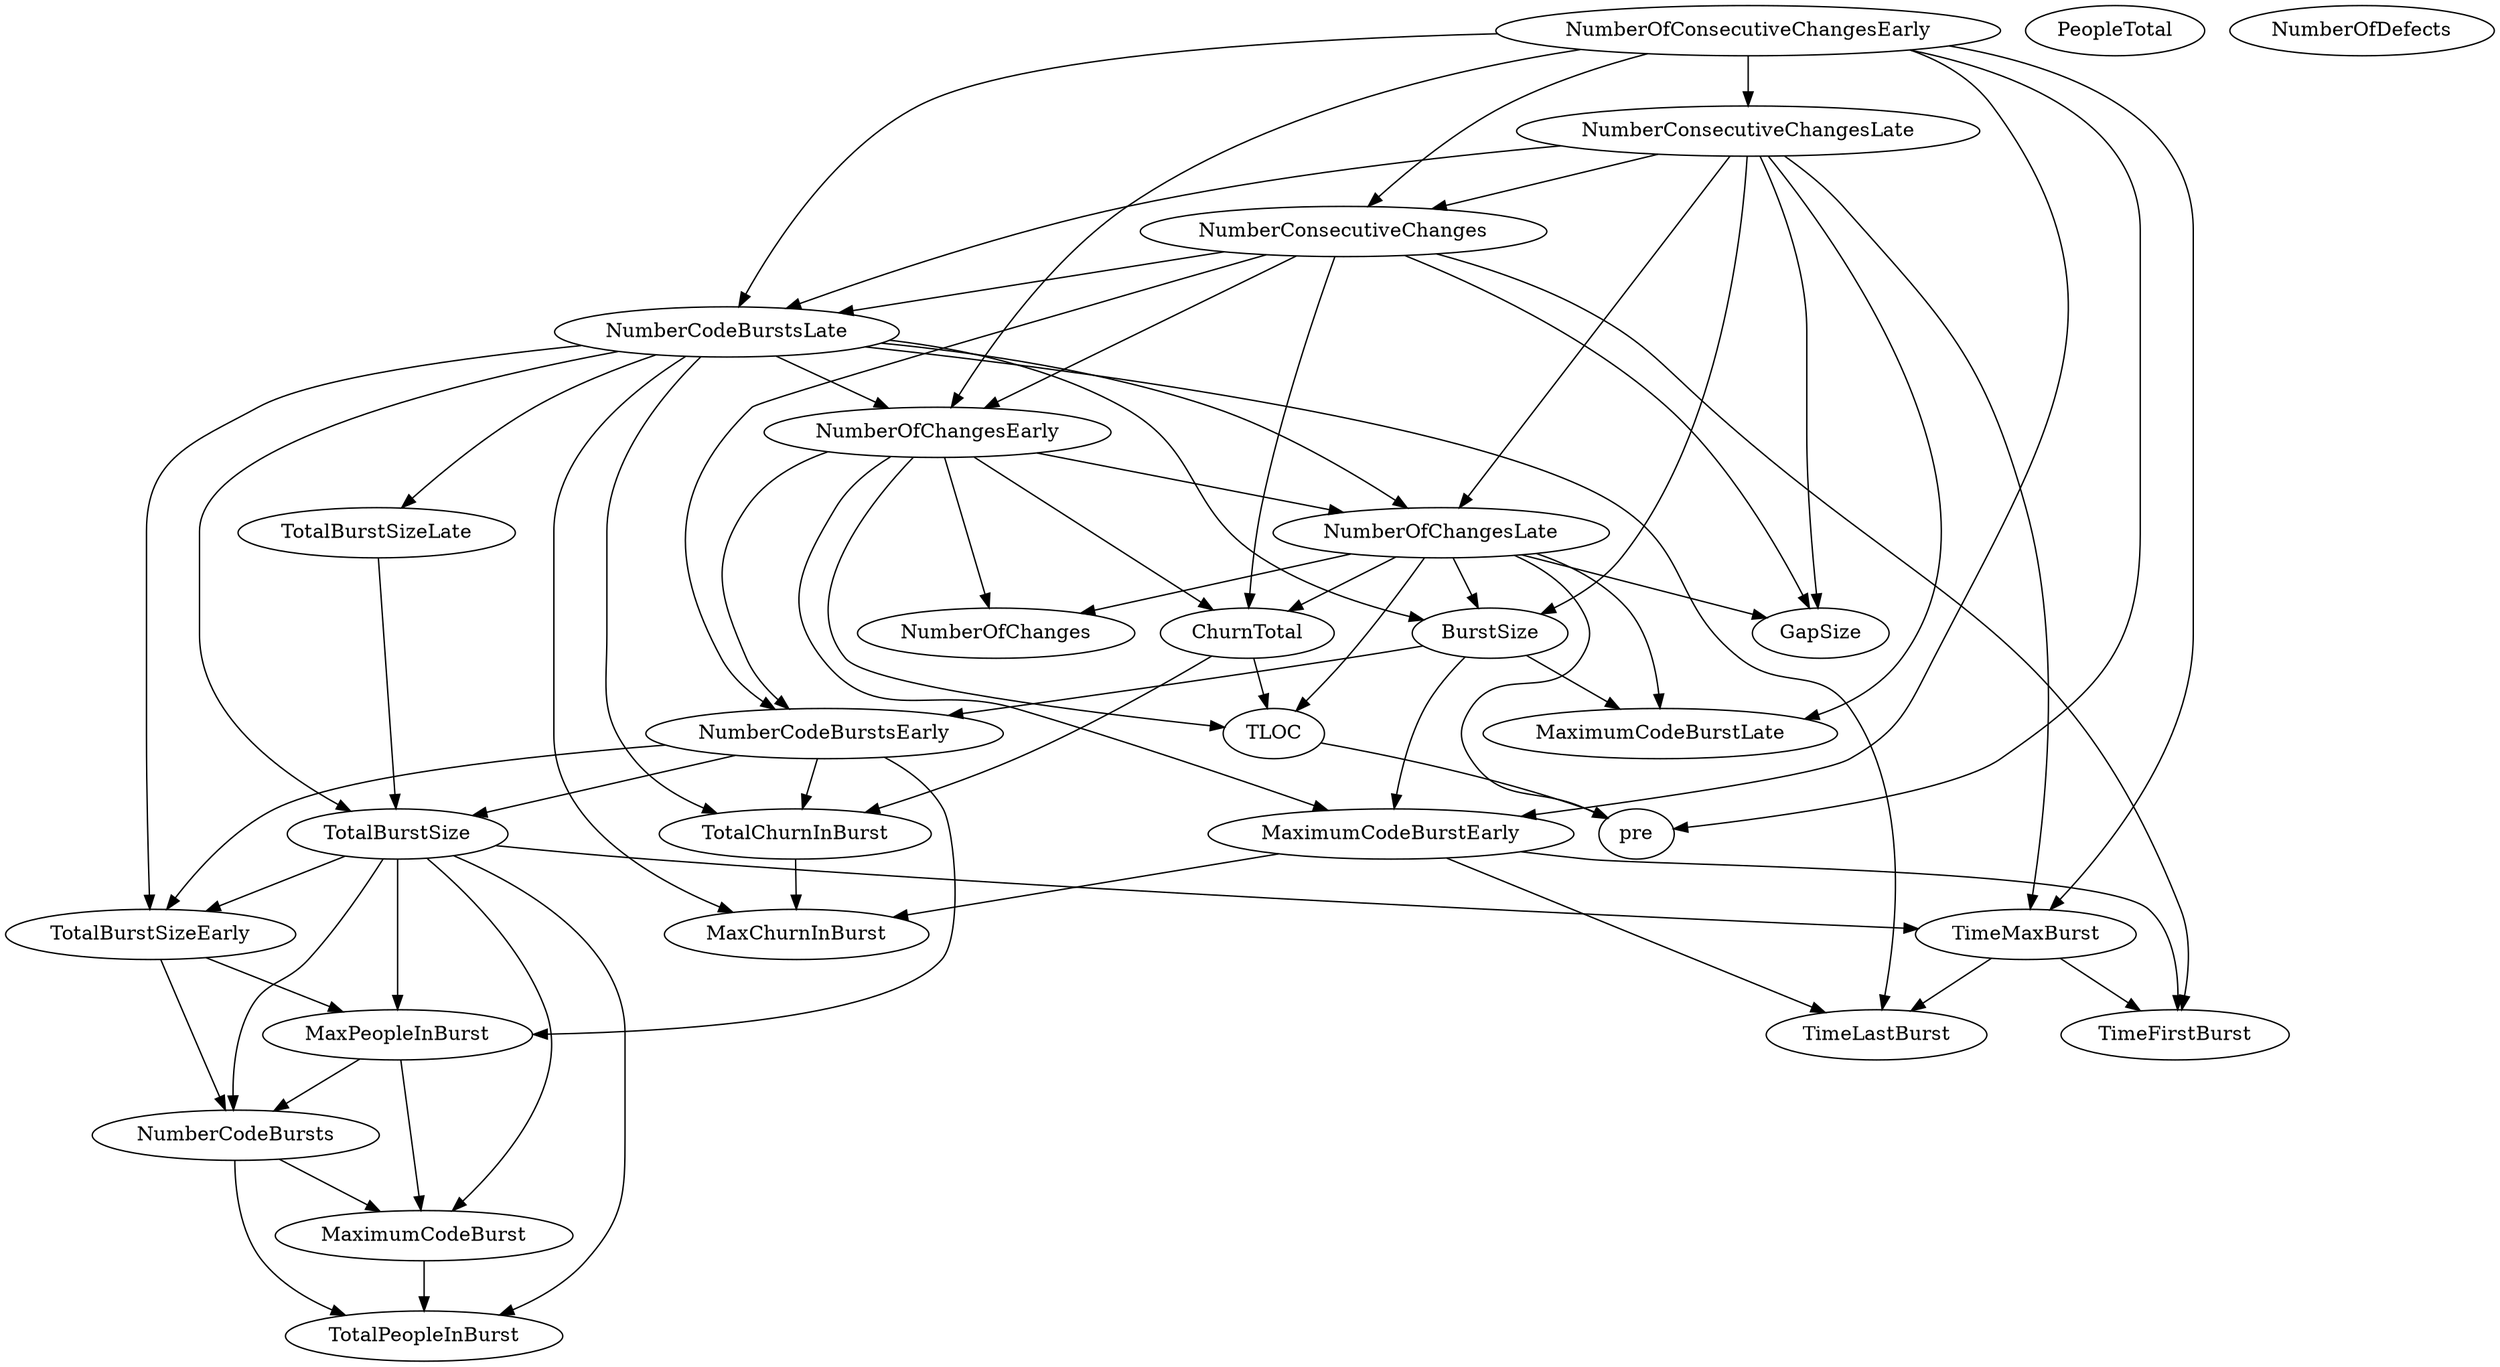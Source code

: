 digraph {
   TotalPeopleInBurst;
   MaximumCodeBurstLate;
   NumberOfChanges;
   MaxPeopleInBurst;
   TotalBurstSizeLate;
   NumberCodeBurstsLate;
   NumberOfChangesLate;
   NumberOfChangesEarly;
   MaxChurnInBurst;
   MaximumCodeBurstEarly;
   NumberCodeBurstsEarly;
   TimeFirstBurst;
   TotalChurnInBurst;
   ChurnTotal;
   MaximumCodeBurst;
   NumberOfConsecutiveChangesEarly;
   NumberConsecutiveChangesLate;
   TotalBurstSizeEarly;
   TotalBurstSize;
   TimeMaxBurst;
   NumberConsecutiveChanges;
   TimeLastBurst;
   NumberCodeBursts;
   PeopleTotal;
   pre;
   NumberOfDefects;
   TLOC;
   GapSize;
   BurstSize;
   MaxPeopleInBurst -> MaximumCodeBurst;
   MaxPeopleInBurst -> NumberCodeBursts;
   TotalBurstSizeLate -> TotalBurstSize;
   NumberCodeBurstsLate -> TotalBurstSizeLate;
   NumberCodeBurstsLate -> NumberOfChangesLate;
   NumberCodeBurstsLate -> NumberOfChangesEarly;
   NumberCodeBurstsLate -> MaxChurnInBurst;
   NumberCodeBurstsLate -> TotalChurnInBurst;
   NumberCodeBurstsLate -> TotalBurstSizeEarly;
   NumberCodeBurstsLate -> TotalBurstSize;
   NumberCodeBurstsLate -> TimeLastBurst;
   NumberCodeBurstsLate -> BurstSize;
   NumberOfChangesLate -> MaximumCodeBurstLate;
   NumberOfChangesLate -> NumberOfChanges;
   NumberOfChangesLate -> ChurnTotal;
   NumberOfChangesLate -> pre;
   NumberOfChangesLate -> TLOC;
   NumberOfChangesLate -> GapSize;
   NumberOfChangesLate -> BurstSize;
   NumberOfChangesEarly -> NumberOfChanges;
   NumberOfChangesEarly -> NumberOfChangesLate;
   NumberOfChangesEarly -> MaximumCodeBurstEarly;
   NumberOfChangesEarly -> NumberCodeBurstsEarly;
   NumberOfChangesEarly -> ChurnTotal;
   NumberOfChangesEarly -> TLOC;
   MaximumCodeBurstEarly -> MaxChurnInBurst;
   MaximumCodeBurstEarly -> TimeFirstBurst;
   MaximumCodeBurstEarly -> TimeLastBurst;
   NumberCodeBurstsEarly -> MaxPeopleInBurst;
   NumberCodeBurstsEarly -> TotalChurnInBurst;
   NumberCodeBurstsEarly -> TotalBurstSizeEarly;
   NumberCodeBurstsEarly -> TotalBurstSize;
   TotalChurnInBurst -> MaxChurnInBurst;
   ChurnTotal -> TotalChurnInBurst;
   ChurnTotal -> TLOC;
   MaximumCodeBurst -> TotalPeopleInBurst;
   NumberOfConsecutiveChangesEarly -> NumberCodeBurstsLate;
   NumberOfConsecutiveChangesEarly -> NumberOfChangesEarly;
   NumberOfConsecutiveChangesEarly -> MaximumCodeBurstEarly;
   NumberOfConsecutiveChangesEarly -> NumberConsecutiveChangesLate;
   NumberOfConsecutiveChangesEarly -> TimeMaxBurst;
   NumberOfConsecutiveChangesEarly -> NumberConsecutiveChanges;
   NumberOfConsecutiveChangesEarly -> pre;
   NumberConsecutiveChangesLate -> MaximumCodeBurstLate;
   NumberConsecutiveChangesLate -> NumberCodeBurstsLate;
   NumberConsecutiveChangesLate -> NumberOfChangesLate;
   NumberConsecutiveChangesLate -> TimeMaxBurst;
   NumberConsecutiveChangesLate -> NumberConsecutiveChanges;
   NumberConsecutiveChangesLate -> GapSize;
   NumberConsecutiveChangesLate -> BurstSize;
   TotalBurstSizeEarly -> MaxPeopleInBurst;
   TotalBurstSizeEarly -> NumberCodeBursts;
   TotalBurstSize -> TotalPeopleInBurst;
   TotalBurstSize -> MaxPeopleInBurst;
   TotalBurstSize -> MaximumCodeBurst;
   TotalBurstSize -> TotalBurstSizeEarly;
   TotalBurstSize -> TimeMaxBurst;
   TotalBurstSize -> NumberCodeBursts;
   TimeMaxBurst -> TimeFirstBurst;
   TimeMaxBurst -> TimeLastBurst;
   NumberConsecutiveChanges -> NumberCodeBurstsLate;
   NumberConsecutiveChanges -> NumberOfChangesEarly;
   NumberConsecutiveChanges -> NumberCodeBurstsEarly;
   NumberConsecutiveChanges -> TimeFirstBurst;
   NumberConsecutiveChanges -> ChurnTotal;
   NumberConsecutiveChanges -> GapSize;
   NumberCodeBursts -> TotalPeopleInBurst;
   NumberCodeBursts -> MaximumCodeBurst;
   TLOC -> pre;
   BurstSize -> MaximumCodeBurstLate;
   BurstSize -> MaximumCodeBurstEarly;
   BurstSize -> NumberCodeBurstsEarly;
}
